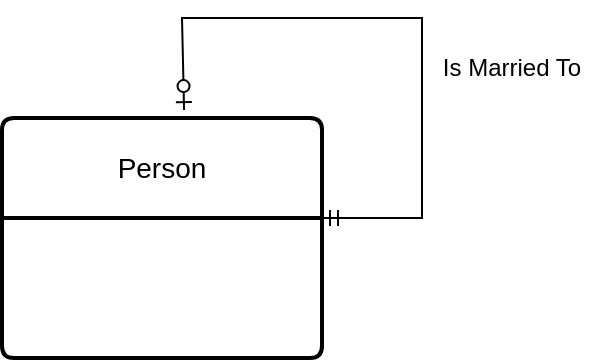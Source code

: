 <mxfile version="21.1.7" type="github">
  <diagram id="R2lEEEUBdFMjLlhIrx00" name="Page-1">
    <mxGraphModel dx="520" dy="557" grid="1" gridSize="10" guides="1" tooltips="1" connect="1" arrows="1" fold="1" page="1" pageScale="1" pageWidth="850" pageHeight="1100" math="0" shadow="0" extFonts="Permanent Marker^https://fonts.googleapis.com/css?family=Permanent+Marker">
      <root>
        <mxCell id="0" />
        <mxCell id="1" parent="0" />
        <mxCell id="Pq10RqFiLjkxQs9V1JVE-1" value="&lt;div&gt;Person&lt;/div&gt;" style="swimlane;childLayout=stackLayout;horizontal=1;startSize=50;horizontalStack=0;rounded=1;fontSize=14;fontStyle=0;strokeWidth=2;resizeParent=0;resizeLast=1;shadow=0;dashed=0;align=center;arcSize=4;whiteSpace=wrap;html=1;" vertex="1" parent="1">
          <mxGeometry x="310" y="90" width="160" height="120" as="geometry" />
        </mxCell>
        <mxCell id="Pq10RqFiLjkxQs9V1JVE-6" value="Is Married To" style="text;html=1;strokeColor=none;fillColor=none;align=center;verticalAlign=middle;whiteSpace=wrap;rounded=0;" vertex="1" parent="1">
          <mxGeometry x="520" y="50" width="90" height="30" as="geometry" />
        </mxCell>
        <mxCell id="Pq10RqFiLjkxQs9V1JVE-8" value="" style="fontSize=12;html=1;endArrow=ERzeroToOne;startArrow=ERmandOne;rounded=0;entryX=0.569;entryY=-0.033;entryDx=0;entryDy=0;entryPerimeter=0;" edge="1" parent="1" target="Pq10RqFiLjkxQs9V1JVE-1">
          <mxGeometry width="100" height="100" relative="1" as="geometry">
            <mxPoint x="470" y="140" as="sourcePoint" />
            <mxPoint x="570" y="40" as="targetPoint" />
            <Array as="points">
              <mxPoint x="520" y="140" />
              <mxPoint x="520" y="40" />
              <mxPoint x="400" y="40" />
            </Array>
          </mxGeometry>
        </mxCell>
      </root>
    </mxGraphModel>
  </diagram>
</mxfile>
